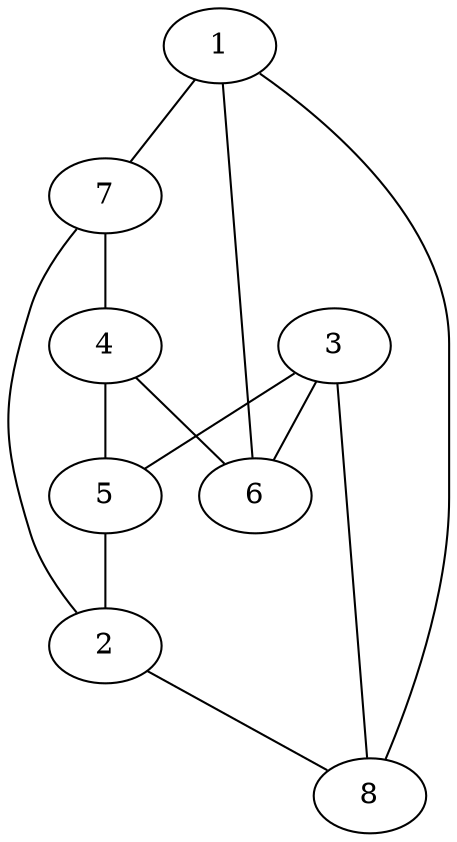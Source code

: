 graph G {
    // Порядок вершин, приведет к излишнему использованию цветов:
    1 -- 6;
    5 -- 2;
    3 -- 8;
    7 -- 4;
    
    1 -- 7;
    1 -- 8;
    2 -- 7;
    2 -- 8;
    
    3 -- 6;
    3 -- 5;
    4 -- 5;
    4 -- 6;
}